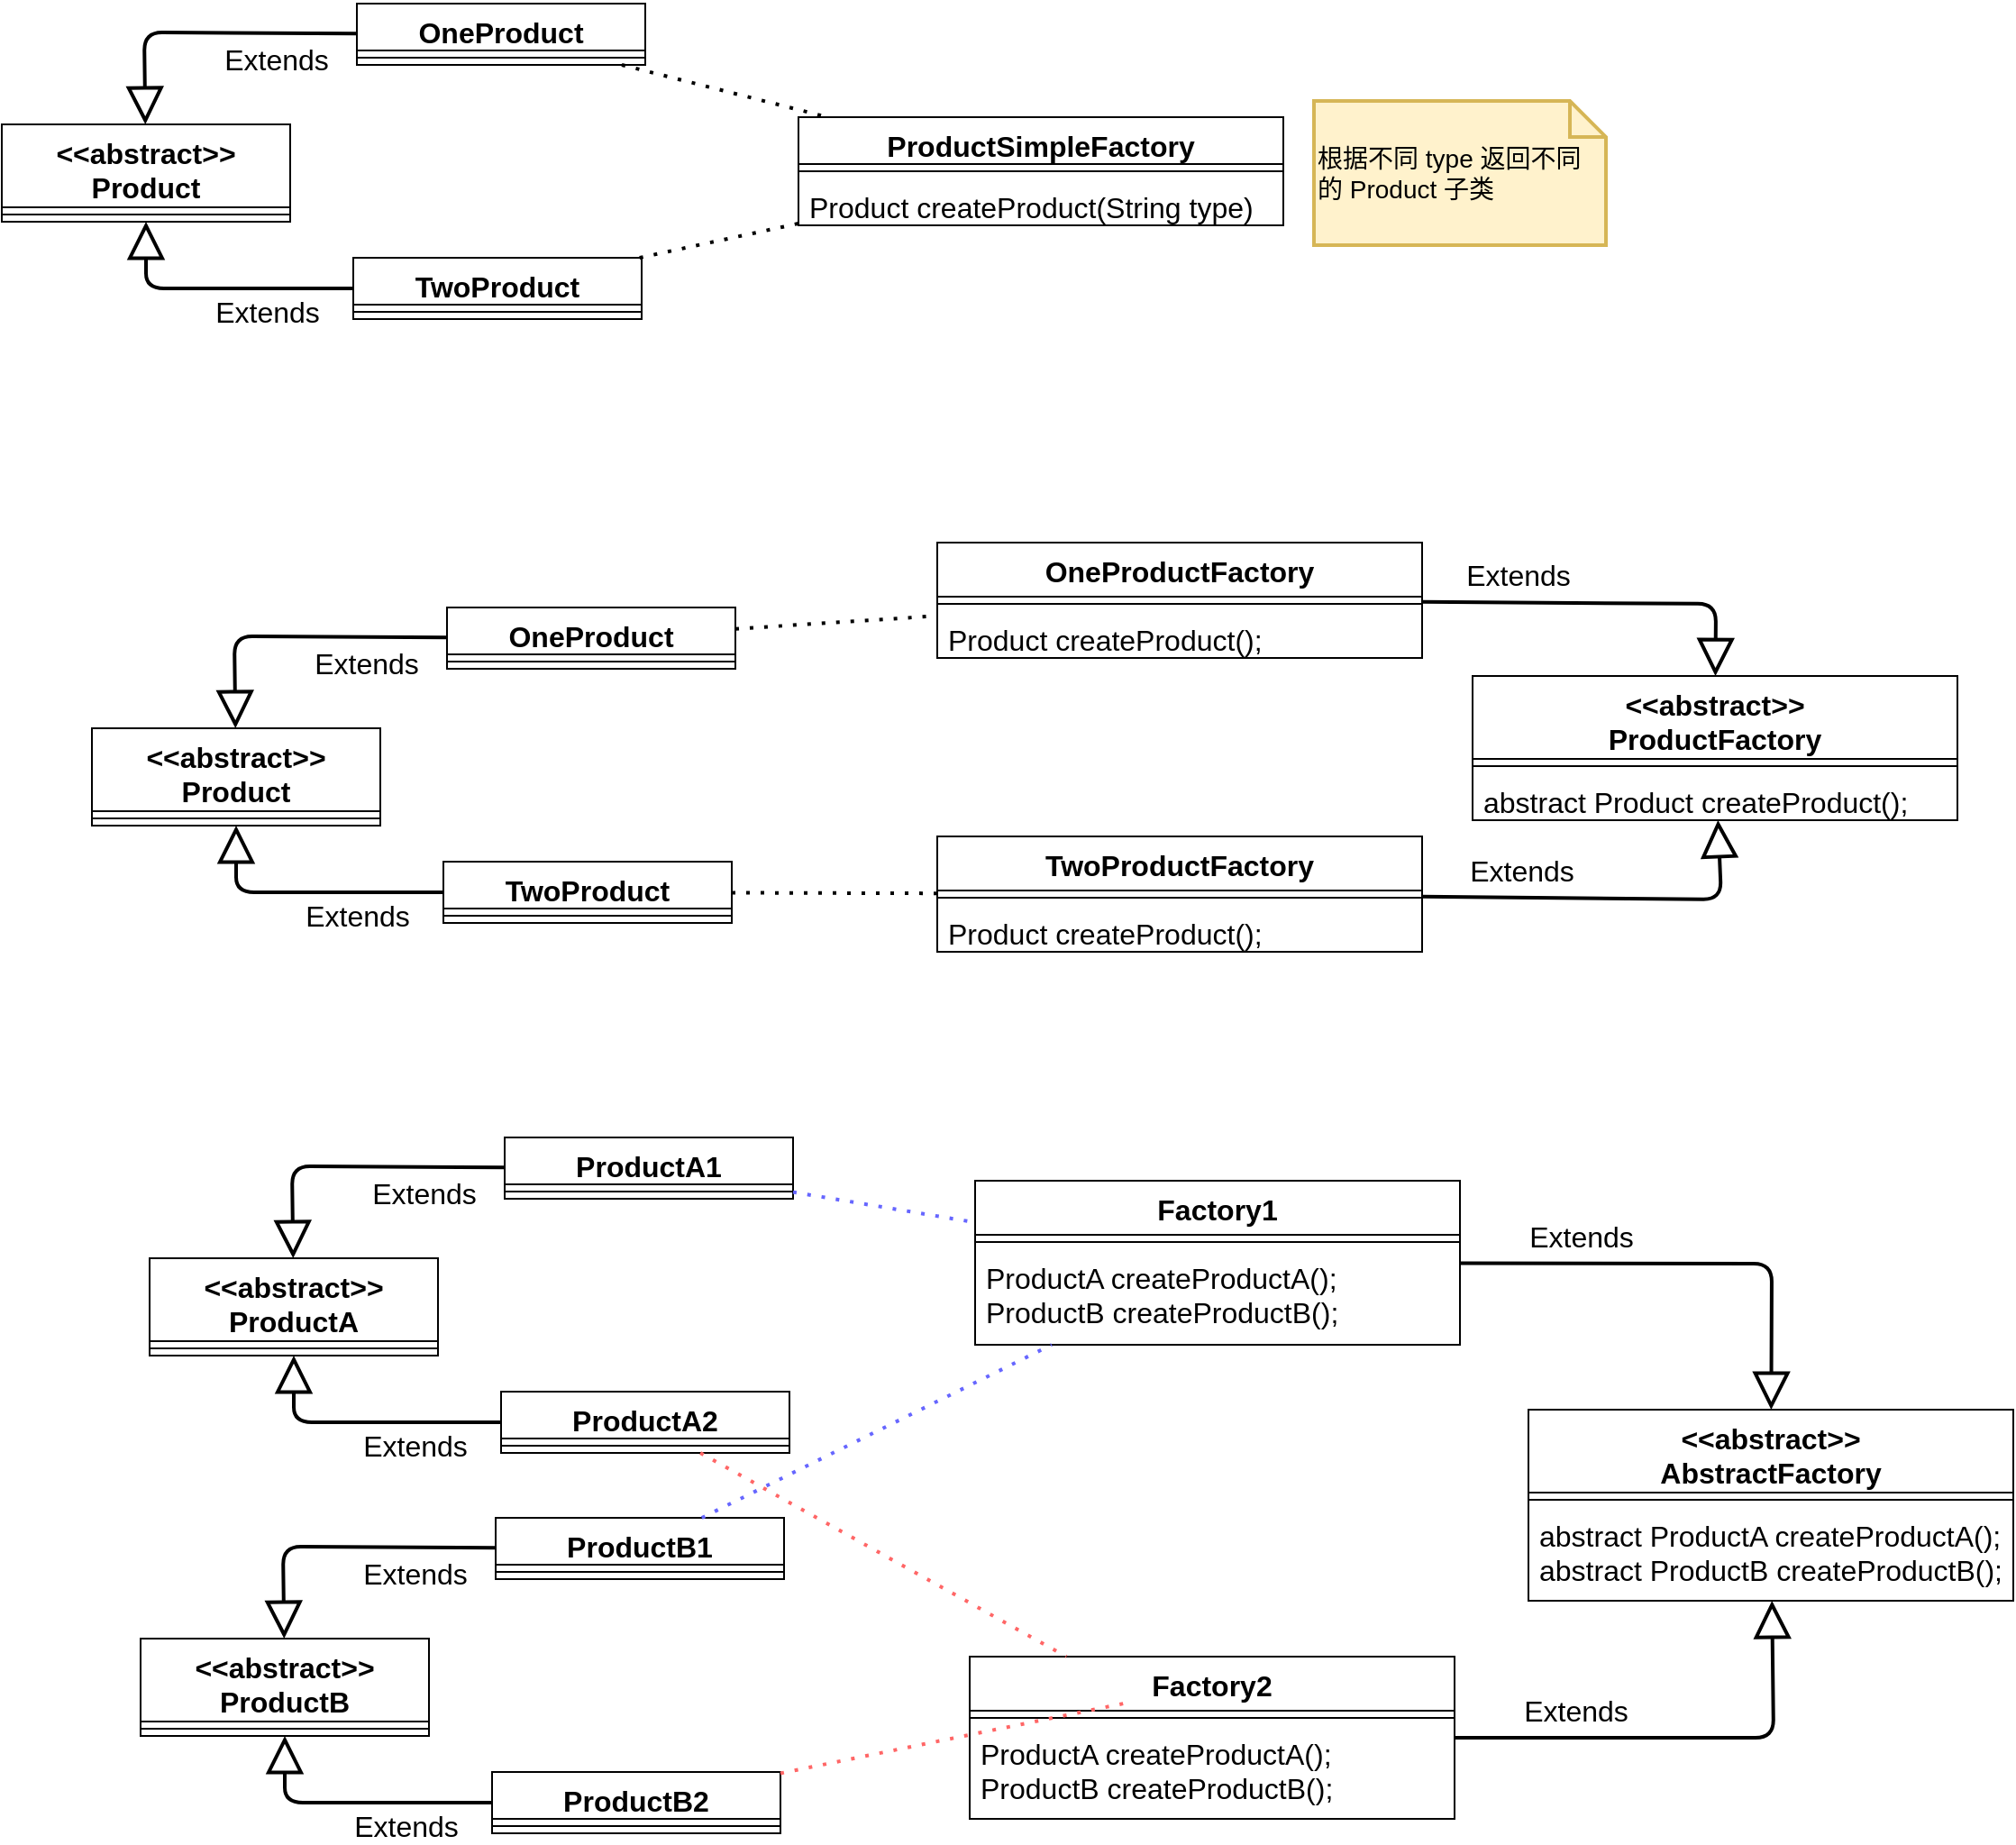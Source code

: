 <mxfile version="14.2.4" type="embed" pages="3">
    <diagram id="EGHqpokKimT9EEx4qxNU" name="工厂模式">
        <mxGraphModel dx="837" dy="615" grid="0" gridSize="10" guides="1" tooltips="1" connect="1" arrows="1" fold="1" page="1" pageScale="1" pageWidth="1654" pageHeight="1169" math="0" shadow="0">
            <root>
                <mxCell id="6zucgHd-ktdFoNuuFFxh-0"/>
                <mxCell id="6zucgHd-ktdFoNuuFFxh-1" parent="6zucgHd-ktdFoNuuFFxh-0"/>
                <mxCell id="6zucgHd-ktdFoNuuFFxh-2" value="&lt;&lt;abstract&gt;&gt;&#10;Product" style="swimlane;fontStyle=1;align=center;verticalAlign=top;childLayout=stackLayout;horizontal=1;startSize=46;horizontalStack=0;resizeParent=1;resizeParentMax=0;resizeLast=0;collapsible=1;marginBottom=0;fontSize=16;" parent="6zucgHd-ktdFoNuuFFxh-1" vertex="1">
                    <mxGeometry x="26" y="82" width="160" height="54" as="geometry"/>
                </mxCell>
                <mxCell id="6zucgHd-ktdFoNuuFFxh-4" value="" style="line;strokeWidth=1;fillColor=none;align=left;verticalAlign=middle;spacingTop=-1;spacingLeft=3;spacingRight=3;rotatable=0;labelPosition=right;points=[];portConstraint=eastwest;fontSize=16;" parent="6zucgHd-ktdFoNuuFFxh-2" vertex="1">
                    <mxGeometry y="46" width="160" height="8" as="geometry"/>
                </mxCell>
                <mxCell id="SLRHL123r4QaGUUrdpwf-0" value="OneProduct" style="swimlane;fontStyle=1;align=center;verticalAlign=top;childLayout=stackLayout;horizontal=1;startSize=26;horizontalStack=0;resizeParent=1;resizeParentMax=0;resizeLast=0;collapsible=1;marginBottom=0;fontSize=16;" parent="6zucgHd-ktdFoNuuFFxh-1" vertex="1">
                    <mxGeometry x="223" y="15" width="160" height="34" as="geometry"/>
                </mxCell>
                <mxCell id="SLRHL123r4QaGUUrdpwf-1" value="" style="line;strokeWidth=1;fillColor=none;align=left;verticalAlign=middle;spacingTop=-1;spacingLeft=3;spacingRight=3;rotatable=0;labelPosition=right;points=[];portConstraint=eastwest;fontSize=16;" parent="SLRHL123r4QaGUUrdpwf-0" vertex="1">
                    <mxGeometry y="26" width="160" height="8" as="geometry"/>
                </mxCell>
                <mxCell id="SLRHL123r4QaGUUrdpwf-2" value="TwoProduct" style="swimlane;fontStyle=1;align=center;verticalAlign=top;childLayout=stackLayout;horizontal=1;startSize=26;horizontalStack=0;resizeParent=1;resizeParentMax=0;resizeLast=0;collapsible=1;marginBottom=0;fontSize=16;" parent="6zucgHd-ktdFoNuuFFxh-1" vertex="1">
                    <mxGeometry x="221" y="156" width="160" height="34" as="geometry"/>
                </mxCell>
                <mxCell id="SLRHL123r4QaGUUrdpwf-3" value="" style="line;strokeWidth=1;fillColor=none;align=left;verticalAlign=middle;spacingTop=-1;spacingLeft=3;spacingRight=3;rotatable=0;labelPosition=right;points=[];portConstraint=eastwest;fontSize=16;" parent="SLRHL123r4QaGUUrdpwf-2" vertex="1">
                    <mxGeometry y="26" width="160" height="8" as="geometry"/>
                </mxCell>
                <mxCell id="SLRHL123r4QaGUUrdpwf-4" value="Extends" style="endArrow=block;endSize=16;endFill=0;html=1;strokeWidth=2;fontSize=16;" parent="6zucgHd-ktdFoNuuFFxh-1" source="SLRHL123r4QaGUUrdpwf-2" target="6zucgHd-ktdFoNuuFFxh-2" edge="1">
                    <mxGeometry x="-0.369" y="13" width="160" relative="1" as="geometry">
                        <mxPoint x="63" y="229" as="sourcePoint"/>
                        <mxPoint x="223" y="229" as="targetPoint"/>
                        <Array as="points">
                            <mxPoint x="106" y="173"/>
                        </Array>
                        <mxPoint as="offset"/>
                    </mxGeometry>
                </mxCell>
                <mxCell id="SLRHL123r4QaGUUrdpwf-5" value="Extends" style="endArrow=block;endSize=16;endFill=0;html=1;strokeWidth=2;fontSize=16;" parent="6zucgHd-ktdFoNuuFFxh-1" source="SLRHL123r4QaGUUrdpwf-0" target="6zucgHd-ktdFoNuuFFxh-2" edge="1">
                    <mxGeometry x="-0.476" y="15" width="160" relative="1" as="geometry">
                        <mxPoint x="231" y="183" as="sourcePoint"/>
                        <mxPoint x="115.215" y="121" as="targetPoint"/>
                        <Array as="points">
                            <mxPoint x="105" y="31"/>
                        </Array>
                        <mxPoint as="offset"/>
                    </mxGeometry>
                </mxCell>
                <mxCell id="SLRHL123r4QaGUUrdpwf-6" value="ProductSimpleFactory" style="swimlane;fontStyle=1;align=center;verticalAlign=top;childLayout=stackLayout;horizontal=1;startSize=26;horizontalStack=0;resizeParent=1;resizeParentMax=0;resizeLast=0;collapsible=1;marginBottom=0;fontSize=16;" parent="6zucgHd-ktdFoNuuFFxh-1" vertex="1">
                    <mxGeometry x="468" y="78" width="269" height="60" as="geometry"/>
                </mxCell>
                <mxCell id="SLRHL123r4QaGUUrdpwf-8" value="" style="line;strokeWidth=1;fillColor=none;align=left;verticalAlign=middle;spacingTop=-1;spacingLeft=3;spacingRight=3;rotatable=0;labelPosition=right;points=[];portConstraint=eastwest;fontSize=16;" parent="SLRHL123r4QaGUUrdpwf-6" vertex="1">
                    <mxGeometry y="26" width="269" height="8" as="geometry"/>
                </mxCell>
                <mxCell id="SLRHL123r4QaGUUrdpwf-9" value="Product createProduct(String type)" style="text;strokeColor=none;fillColor=none;align=left;verticalAlign=top;spacingLeft=4;spacingRight=4;overflow=hidden;rotatable=0;points=[[0,0.5],[1,0.5]];portConstraint=eastwest;fontSize=16;" parent="SLRHL123r4QaGUUrdpwf-6" vertex="1">
                    <mxGeometry y="34" width="269" height="26" as="geometry"/>
                </mxCell>
                <mxCell id="SLRHL123r4QaGUUrdpwf-10" value="" style="endArrow=none;dashed=1;html=1;dashPattern=1 3;strokeWidth=2;fontSize=16;fontColor=#000000;" parent="6zucgHd-ktdFoNuuFFxh-1" source="SLRHL123r4QaGUUrdpwf-0" target="SLRHL123r4QaGUUrdpwf-6" edge="1">
                    <mxGeometry width="50" height="50" relative="1" as="geometry">
                        <mxPoint x="255" y="329" as="sourcePoint"/>
                        <mxPoint x="305" y="279" as="targetPoint"/>
                    </mxGeometry>
                </mxCell>
                <mxCell id="SLRHL123r4QaGUUrdpwf-11" value="" style="endArrow=none;dashed=1;html=1;dashPattern=1 3;strokeWidth=2;fontSize=16;fontColor=#000000;" parent="6zucgHd-ktdFoNuuFFxh-1" source="SLRHL123r4QaGUUrdpwf-2" target="SLRHL123r4QaGUUrdpwf-6" edge="1">
                    <mxGeometry width="50" height="50" relative="1" as="geometry">
                        <mxPoint x="370.46" y="59" as="sourcePoint"/>
                        <mxPoint x="465.1" y="87" as="targetPoint"/>
                    </mxGeometry>
                </mxCell>
                <mxCell id="SLRHL123r4QaGUUrdpwf-12" value="根据不同 type 返回不同的 Product 子类" style="shape=note;strokeWidth=2;fontSize=14;size=20;whiteSpace=wrap;html=1;fillColor=#fff2cc;strokeColor=#d6b656;align=left;" parent="6zucgHd-ktdFoNuuFFxh-1" vertex="1">
                    <mxGeometry x="754" y="69" width="162" height="80" as="geometry"/>
                </mxCell>
                <mxCell id="SLRHL123r4QaGUUrdpwf-13" value="&lt;&lt;abstract&gt;&gt;&#10;Product" style="swimlane;fontStyle=1;align=center;verticalAlign=top;childLayout=stackLayout;horizontal=1;startSize=46;horizontalStack=0;resizeParent=1;resizeParentMax=0;resizeLast=0;collapsible=1;marginBottom=0;fontSize=16;" parent="6zucgHd-ktdFoNuuFFxh-1" vertex="1">
                    <mxGeometry x="76" y="417" width="160" height="54" as="geometry"/>
                </mxCell>
                <mxCell id="SLRHL123r4QaGUUrdpwf-14" value="" style="line;strokeWidth=1;fillColor=none;align=left;verticalAlign=middle;spacingTop=-1;spacingLeft=3;spacingRight=3;rotatable=0;labelPosition=right;points=[];portConstraint=eastwest;fontSize=16;" parent="SLRHL123r4QaGUUrdpwf-13" vertex="1">
                    <mxGeometry y="46" width="160" height="8" as="geometry"/>
                </mxCell>
                <mxCell id="SLRHL123r4QaGUUrdpwf-15" value="OneProduct" style="swimlane;fontStyle=1;align=center;verticalAlign=top;childLayout=stackLayout;horizontal=1;startSize=26;horizontalStack=0;resizeParent=1;resizeParentMax=0;resizeLast=0;collapsible=1;marginBottom=0;fontSize=16;" parent="6zucgHd-ktdFoNuuFFxh-1" vertex="1">
                    <mxGeometry x="273" y="350" width="160" height="34" as="geometry"/>
                </mxCell>
                <mxCell id="SLRHL123r4QaGUUrdpwf-16" value="" style="line;strokeWidth=1;fillColor=none;align=left;verticalAlign=middle;spacingTop=-1;spacingLeft=3;spacingRight=3;rotatable=0;labelPosition=right;points=[];portConstraint=eastwest;fontSize=16;" parent="SLRHL123r4QaGUUrdpwf-15" vertex="1">
                    <mxGeometry y="26" width="160" height="8" as="geometry"/>
                </mxCell>
                <mxCell id="SLRHL123r4QaGUUrdpwf-17" value="TwoProduct" style="swimlane;fontStyle=1;align=center;verticalAlign=top;childLayout=stackLayout;horizontal=1;startSize=26;horizontalStack=0;resizeParent=1;resizeParentMax=0;resizeLast=0;collapsible=1;marginBottom=0;fontSize=16;" parent="6zucgHd-ktdFoNuuFFxh-1" vertex="1">
                    <mxGeometry x="271" y="491" width="160" height="34" as="geometry"/>
                </mxCell>
                <mxCell id="SLRHL123r4QaGUUrdpwf-18" value="" style="line;strokeWidth=1;fillColor=none;align=left;verticalAlign=middle;spacingTop=-1;spacingLeft=3;spacingRight=3;rotatable=0;labelPosition=right;points=[];portConstraint=eastwest;fontSize=16;" parent="SLRHL123r4QaGUUrdpwf-17" vertex="1">
                    <mxGeometry y="26" width="160" height="8" as="geometry"/>
                </mxCell>
                <mxCell id="SLRHL123r4QaGUUrdpwf-19" value="Extends" style="endArrow=block;endSize=16;endFill=0;html=1;strokeWidth=2;fontSize=16;" parent="6zucgHd-ktdFoNuuFFxh-1" source="SLRHL123r4QaGUUrdpwf-17" target="SLRHL123r4QaGUUrdpwf-13" edge="1">
                    <mxGeometry x="-0.369" y="13" width="160" relative="1" as="geometry">
                        <mxPoint x="113" y="564" as="sourcePoint"/>
                        <mxPoint x="273" y="564" as="targetPoint"/>
                        <Array as="points">
                            <mxPoint x="156" y="508"/>
                        </Array>
                        <mxPoint as="offset"/>
                    </mxGeometry>
                </mxCell>
                <mxCell id="SLRHL123r4QaGUUrdpwf-20" value="Extends" style="endArrow=block;endSize=16;endFill=0;html=1;strokeWidth=2;fontSize=16;" parent="6zucgHd-ktdFoNuuFFxh-1" source="SLRHL123r4QaGUUrdpwf-15" target="SLRHL123r4QaGUUrdpwf-13" edge="1">
                    <mxGeometry x="-0.476" y="15" width="160" relative="1" as="geometry">
                        <mxPoint x="281" y="518" as="sourcePoint"/>
                        <mxPoint x="165.215" y="456" as="targetPoint"/>
                        <Array as="points">
                            <mxPoint x="155" y="366"/>
                        </Array>
                        <mxPoint as="offset"/>
                    </mxGeometry>
                </mxCell>
                <mxCell id="SLRHL123r4QaGUUrdpwf-21" value="&lt;&lt;abstract&gt;&gt;&#10;ProductFactory" style="swimlane;fontStyle=1;align=center;verticalAlign=top;childLayout=stackLayout;horizontal=1;startSize=46;horizontalStack=0;resizeParent=1;resizeParentMax=0;resizeLast=0;collapsible=1;marginBottom=0;fontSize=16;" parent="6zucgHd-ktdFoNuuFFxh-1" vertex="1">
                    <mxGeometry x="842" y="388" width="269" height="80" as="geometry"/>
                </mxCell>
                <mxCell id="SLRHL123r4QaGUUrdpwf-22" value="" style="line;strokeWidth=1;fillColor=none;align=left;verticalAlign=middle;spacingTop=-1;spacingLeft=3;spacingRight=3;rotatable=0;labelPosition=right;points=[];portConstraint=eastwest;fontSize=16;" parent="SLRHL123r4QaGUUrdpwf-21" vertex="1">
                    <mxGeometry y="46" width="269" height="8" as="geometry"/>
                </mxCell>
                <mxCell id="SLRHL123r4QaGUUrdpwf-23" value="abstract Product createProduct();" style="text;strokeColor=none;fillColor=none;align=left;verticalAlign=top;spacingLeft=4;spacingRight=4;overflow=hidden;rotatable=0;points=[[0,0.5],[1,0.5]];portConstraint=eastwest;fontSize=16;" parent="SLRHL123r4QaGUUrdpwf-21" vertex="1">
                    <mxGeometry y="54" width="269" height="26" as="geometry"/>
                </mxCell>
                <mxCell id="SLRHL123r4QaGUUrdpwf-24" value="OneProductFactory" style="swimlane;fontStyle=1;align=center;verticalAlign=top;childLayout=stackLayout;horizontal=1;startSize=30;horizontalStack=0;resizeParent=1;resizeParentMax=0;resizeLast=0;collapsible=1;marginBottom=0;fontSize=16;" parent="6zucgHd-ktdFoNuuFFxh-1" vertex="1">
                    <mxGeometry x="545" y="314" width="269" height="64" as="geometry"/>
                </mxCell>
                <mxCell id="SLRHL123r4QaGUUrdpwf-25" value="" style="line;strokeWidth=1;fillColor=none;align=left;verticalAlign=middle;spacingTop=-1;spacingLeft=3;spacingRight=3;rotatable=0;labelPosition=right;points=[];portConstraint=eastwest;fontSize=16;" parent="SLRHL123r4QaGUUrdpwf-24" vertex="1">
                    <mxGeometry y="30" width="269" height="8" as="geometry"/>
                </mxCell>
                <mxCell id="SLRHL123r4QaGUUrdpwf-26" value="Product createProduct();" style="text;strokeColor=none;fillColor=none;align=left;verticalAlign=top;spacingLeft=4;spacingRight=4;overflow=hidden;rotatable=0;points=[[0,0.5],[1,0.5]];portConstraint=eastwest;fontSize=16;" parent="SLRHL123r4QaGUUrdpwf-24" vertex="1">
                    <mxGeometry y="38" width="269" height="26" as="geometry"/>
                </mxCell>
                <mxCell id="SLRHL123r4QaGUUrdpwf-27" value="TwoProductFactory" style="swimlane;fontStyle=1;align=center;verticalAlign=top;childLayout=stackLayout;horizontal=1;startSize=30;horizontalStack=0;resizeParent=1;resizeParentMax=0;resizeLast=0;collapsible=1;marginBottom=0;fontSize=16;" parent="6zucgHd-ktdFoNuuFFxh-1" vertex="1">
                    <mxGeometry x="545" y="477" width="269" height="64" as="geometry"/>
                </mxCell>
                <mxCell id="SLRHL123r4QaGUUrdpwf-28" value="" style="line;strokeWidth=1;fillColor=none;align=left;verticalAlign=middle;spacingTop=-1;spacingLeft=3;spacingRight=3;rotatable=0;labelPosition=right;points=[];portConstraint=eastwest;fontSize=16;" parent="SLRHL123r4QaGUUrdpwf-27" vertex="1">
                    <mxGeometry y="30" width="269" height="8" as="geometry"/>
                </mxCell>
                <mxCell id="SLRHL123r4QaGUUrdpwf-29" value="Product createProduct();" style="text;strokeColor=none;fillColor=none;align=left;verticalAlign=top;spacingLeft=4;spacingRight=4;overflow=hidden;rotatable=0;points=[[0,0.5],[1,0.5]];portConstraint=eastwest;fontSize=16;" parent="SLRHL123r4QaGUUrdpwf-27" vertex="1">
                    <mxGeometry y="38" width="269" height="26" as="geometry"/>
                </mxCell>
                <mxCell id="SLRHL123r4QaGUUrdpwf-30" value="Extends" style="endArrow=block;endSize=16;endFill=0;html=1;strokeWidth=2;fontSize=16;" parent="6zucgHd-ktdFoNuuFFxh-1" source="SLRHL123r4QaGUUrdpwf-24" target="SLRHL123r4QaGUUrdpwf-21" edge="1">
                    <mxGeometry x="-0.476" y="15" width="160" relative="1" as="geometry">
                        <mxPoint x="269" y="377.596" as="sourcePoint"/>
                        <mxPoint x="151.654" y="428" as="targetPoint"/>
                        <Array as="points">
                            <mxPoint x="977" y="348"/>
                        </Array>
                        <mxPoint as="offset"/>
                    </mxGeometry>
                </mxCell>
                <mxCell id="SLRHL123r4QaGUUrdpwf-31" value="Extends" style="endArrow=block;endSize=16;endFill=0;html=1;strokeWidth=2;fontSize=16;" parent="6zucgHd-ktdFoNuuFFxh-1" source="SLRHL123r4QaGUUrdpwf-27" target="SLRHL123r4QaGUUrdpwf-21" edge="1">
                    <mxGeometry x="-0.476" y="15" width="160" relative="1" as="geometry">
                        <mxPoint x="824" y="356.904" as="sourcePoint"/>
                        <mxPoint x="986.75" y="398" as="targetPoint"/>
                        <Array as="points">
                            <mxPoint x="980" y="512"/>
                        </Array>
                        <mxPoint as="offset"/>
                    </mxGeometry>
                </mxCell>
                <mxCell id="SLRHL123r4QaGUUrdpwf-32" value="" style="endArrow=none;dashed=1;html=1;dashPattern=1 3;strokeWidth=2;fontSize=16;fontColor=#000000;" parent="6zucgHd-ktdFoNuuFFxh-1" source="SLRHL123r4QaGUUrdpwf-15" target="SLRHL123r4QaGUUrdpwf-24" edge="1">
                    <mxGeometry width="50" height="50" relative="1" as="geometry">
                        <mxPoint x="450.854" y="132" as="sourcePoint"/>
                        <mxPoint x="539" y="112.997" as="targetPoint"/>
                    </mxGeometry>
                </mxCell>
                <mxCell id="SLRHL123r4QaGUUrdpwf-33" value="" style="endArrow=none;dashed=1;html=1;dashPattern=1 3;strokeWidth=2;fontSize=16;fontColor=#000000;" parent="6zucgHd-ktdFoNuuFFxh-1" source="SLRHL123r4QaGUUrdpwf-17" target="SLRHL123r4QaGUUrdpwf-27" edge="1">
                    <mxGeometry width="50" height="50" relative="1" as="geometry">
                        <mxPoint x="443" y="371.855" as="sourcePoint"/>
                        <mxPoint x="555" y="364.651" as="targetPoint"/>
                    </mxGeometry>
                </mxCell>
                <mxCell id="SLRHL123r4QaGUUrdpwf-34" value="&lt;&lt;abstract&gt;&gt;&#10;ProductA" style="swimlane;fontStyle=1;align=center;verticalAlign=top;childLayout=stackLayout;horizontal=1;startSize=46;horizontalStack=0;resizeParent=1;resizeParentMax=0;resizeLast=0;collapsible=1;marginBottom=0;fontSize=16;" parent="6zucgHd-ktdFoNuuFFxh-1" vertex="1">
                    <mxGeometry x="108" y="711" width="160" height="54" as="geometry"/>
                </mxCell>
                <mxCell id="SLRHL123r4QaGUUrdpwf-35" value="" style="line;strokeWidth=1;fillColor=none;align=left;verticalAlign=middle;spacingTop=-1;spacingLeft=3;spacingRight=3;rotatable=0;labelPosition=right;points=[];portConstraint=eastwest;fontSize=16;" parent="SLRHL123r4QaGUUrdpwf-34" vertex="1">
                    <mxGeometry y="46" width="160" height="8" as="geometry"/>
                </mxCell>
                <mxCell id="SLRHL123r4QaGUUrdpwf-36" value="ProductA1" style="swimlane;fontStyle=1;align=center;verticalAlign=top;childLayout=stackLayout;horizontal=1;startSize=26;horizontalStack=0;resizeParent=1;resizeParentMax=0;resizeLast=0;collapsible=1;marginBottom=0;fontSize=16;" parent="6zucgHd-ktdFoNuuFFxh-1" vertex="1">
                    <mxGeometry x="305" y="644" width="160" height="34" as="geometry"/>
                </mxCell>
                <mxCell id="SLRHL123r4QaGUUrdpwf-37" value="" style="line;strokeWidth=1;fillColor=none;align=left;verticalAlign=middle;spacingTop=-1;spacingLeft=3;spacingRight=3;rotatable=0;labelPosition=right;points=[];portConstraint=eastwest;fontSize=16;" parent="SLRHL123r4QaGUUrdpwf-36" vertex="1">
                    <mxGeometry y="26" width="160" height="8" as="geometry"/>
                </mxCell>
                <mxCell id="SLRHL123r4QaGUUrdpwf-38" value="ProductA2" style="swimlane;fontStyle=1;align=center;verticalAlign=top;childLayout=stackLayout;horizontal=1;startSize=26;horizontalStack=0;resizeParent=1;resizeParentMax=0;resizeLast=0;collapsible=1;marginBottom=0;fontSize=16;" parent="6zucgHd-ktdFoNuuFFxh-1" vertex="1">
                    <mxGeometry x="303" y="785" width="160" height="34" as="geometry"/>
                </mxCell>
                <mxCell id="SLRHL123r4QaGUUrdpwf-39" value="" style="line;strokeWidth=1;fillColor=none;align=left;verticalAlign=middle;spacingTop=-1;spacingLeft=3;spacingRight=3;rotatable=0;labelPosition=right;points=[];portConstraint=eastwest;fontSize=16;" parent="SLRHL123r4QaGUUrdpwf-38" vertex="1">
                    <mxGeometry y="26" width="160" height="8" as="geometry"/>
                </mxCell>
                <mxCell id="SLRHL123r4QaGUUrdpwf-40" value="Extends" style="endArrow=block;endSize=16;endFill=0;html=1;strokeWidth=2;fontSize=16;" parent="6zucgHd-ktdFoNuuFFxh-1" source="SLRHL123r4QaGUUrdpwf-38" target="SLRHL123r4QaGUUrdpwf-34" edge="1">
                    <mxGeometry x="-0.369" y="13" width="160" relative="1" as="geometry">
                        <mxPoint x="145" y="858" as="sourcePoint"/>
                        <mxPoint x="305" y="858" as="targetPoint"/>
                        <Array as="points">
                            <mxPoint x="188" y="802"/>
                        </Array>
                        <mxPoint as="offset"/>
                    </mxGeometry>
                </mxCell>
                <mxCell id="SLRHL123r4QaGUUrdpwf-41" value="Extends" style="endArrow=block;endSize=16;endFill=0;html=1;strokeWidth=2;fontSize=16;" parent="6zucgHd-ktdFoNuuFFxh-1" source="SLRHL123r4QaGUUrdpwf-36" target="SLRHL123r4QaGUUrdpwf-34" edge="1">
                    <mxGeometry x="-0.476" y="15" width="160" relative="1" as="geometry">
                        <mxPoint x="313" y="812" as="sourcePoint"/>
                        <mxPoint x="197.215" y="750" as="targetPoint"/>
                        <Array as="points">
                            <mxPoint x="187" y="660"/>
                        </Array>
                        <mxPoint as="offset"/>
                    </mxGeometry>
                </mxCell>
                <mxCell id="SLRHL123r4QaGUUrdpwf-42" value="&lt;&lt;abstract&gt;&gt;&#10;AbstractFactory" style="swimlane;fontStyle=1;align=center;verticalAlign=top;childLayout=stackLayout;horizontal=1;startSize=46;horizontalStack=0;resizeParent=1;resizeParentMax=0;resizeLast=0;collapsible=1;marginBottom=0;fontSize=16;" parent="6zucgHd-ktdFoNuuFFxh-1" vertex="1">
                    <mxGeometry x="873" y="795" width="269" height="106" as="geometry"/>
                </mxCell>
                <mxCell id="SLRHL123r4QaGUUrdpwf-43" value="" style="line;strokeWidth=1;fillColor=none;align=left;verticalAlign=middle;spacingTop=-1;spacingLeft=3;spacingRight=3;rotatable=0;labelPosition=right;points=[];portConstraint=eastwest;fontSize=16;" parent="SLRHL123r4QaGUUrdpwf-42" vertex="1">
                    <mxGeometry y="46" width="269" height="8" as="geometry"/>
                </mxCell>
                <mxCell id="SLRHL123r4QaGUUrdpwf-44" value="abstract ProductA createProductA();&#10;abstract ProductB createProductB();" style="text;strokeColor=none;fillColor=none;align=left;verticalAlign=top;spacingLeft=4;spacingRight=4;overflow=hidden;rotatable=0;points=[[0,0.5],[1,0.5]];portConstraint=eastwest;fontSize=16;" parent="SLRHL123r4QaGUUrdpwf-42" vertex="1">
                    <mxGeometry y="54" width="269" height="52" as="geometry"/>
                </mxCell>
                <mxCell id="SLRHL123r4QaGUUrdpwf-45" value="Factory1" style="swimlane;fontStyle=1;align=center;verticalAlign=top;childLayout=stackLayout;horizontal=1;startSize=30;horizontalStack=0;resizeParent=1;resizeParentMax=0;resizeLast=0;collapsible=1;marginBottom=0;fontSize=16;" parent="6zucgHd-ktdFoNuuFFxh-1" vertex="1">
                    <mxGeometry x="566" y="668" width="269" height="91" as="geometry"/>
                </mxCell>
                <mxCell id="SLRHL123r4QaGUUrdpwf-46" value="" style="line;strokeWidth=1;fillColor=none;align=left;verticalAlign=middle;spacingTop=-1;spacingLeft=3;spacingRight=3;rotatable=0;labelPosition=right;points=[];portConstraint=eastwest;fontSize=16;" parent="SLRHL123r4QaGUUrdpwf-45" vertex="1">
                    <mxGeometry y="30" width="269" height="8" as="geometry"/>
                </mxCell>
                <mxCell id="SLRHL123r4QaGUUrdpwf-47" value="ProductA createProductA();&#10;ProductB createProductB();" style="text;strokeColor=none;fillColor=none;align=left;verticalAlign=top;spacingLeft=4;spacingRight=4;overflow=hidden;rotatable=0;points=[[0,0.5],[1,0.5]];portConstraint=eastwest;fontSize=16;" parent="SLRHL123r4QaGUUrdpwf-45" vertex="1">
                    <mxGeometry y="38" width="269" height="53" as="geometry"/>
                </mxCell>
                <mxCell id="SLRHL123r4QaGUUrdpwf-48" value="Factory2" style="swimlane;fontStyle=1;align=center;verticalAlign=top;childLayout=stackLayout;horizontal=1;startSize=30;horizontalStack=0;resizeParent=1;resizeParentMax=0;resizeLast=0;collapsible=1;marginBottom=0;fontSize=16;" parent="6zucgHd-ktdFoNuuFFxh-1" vertex="1">
                    <mxGeometry x="563" y="932" width="269" height="90" as="geometry"/>
                </mxCell>
                <mxCell id="SLRHL123r4QaGUUrdpwf-49" value="" style="line;strokeWidth=1;fillColor=none;align=left;verticalAlign=middle;spacingTop=-1;spacingLeft=3;spacingRight=3;rotatable=0;labelPosition=right;points=[];portConstraint=eastwest;fontSize=16;" parent="SLRHL123r4QaGUUrdpwf-48" vertex="1">
                    <mxGeometry y="30" width="269" height="8" as="geometry"/>
                </mxCell>
                <mxCell id="SLRHL123r4QaGUUrdpwf-50" value="ProductA createProductA();&#10;ProductB createProductB();" style="text;strokeColor=none;fillColor=none;align=left;verticalAlign=top;spacingLeft=4;spacingRight=4;overflow=hidden;rotatable=0;points=[[0,0.5],[1,0.5]];portConstraint=eastwest;fontSize=16;" parent="SLRHL123r4QaGUUrdpwf-48" vertex="1">
                    <mxGeometry y="38" width="269" height="52" as="geometry"/>
                </mxCell>
                <mxCell id="SLRHL123r4QaGUUrdpwf-51" value="Extends" style="endArrow=block;endSize=16;endFill=0;html=1;strokeWidth=2;fontSize=16;" parent="6zucgHd-ktdFoNuuFFxh-1" source="SLRHL123r4QaGUUrdpwf-45" target="SLRHL123r4QaGUUrdpwf-42" edge="1">
                    <mxGeometry x="-0.476" y="15" width="160" relative="1" as="geometry">
                        <mxPoint x="301" y="671.596" as="sourcePoint"/>
                        <mxPoint x="183.654" y="722" as="targetPoint"/>
                        <Array as="points">
                            <mxPoint x="1008" y="714"/>
                        </Array>
                        <mxPoint as="offset"/>
                    </mxGeometry>
                </mxCell>
                <mxCell id="SLRHL123r4QaGUUrdpwf-52" value="Extends" style="endArrow=block;endSize=16;endFill=0;html=1;strokeWidth=2;fontSize=16;" parent="6zucgHd-ktdFoNuuFFxh-1" source="SLRHL123r4QaGUUrdpwf-48" target="SLRHL123r4QaGUUrdpwf-42" edge="1">
                    <mxGeometry x="-0.476" y="15" width="160" relative="1" as="geometry">
                        <mxPoint x="856" y="650.904" as="sourcePoint"/>
                        <mxPoint x="1018.75" y="692" as="targetPoint"/>
                        <Array as="points">
                            <mxPoint x="1009" y="977"/>
                        </Array>
                        <mxPoint as="offset"/>
                    </mxGeometry>
                </mxCell>
                <mxCell id="SLRHL123r4QaGUUrdpwf-53" value="" style="endArrow=none;dashed=1;html=1;dashPattern=1 3;strokeWidth=2;fontSize=16;fontColor=#000000;strokeColor=#6666FF;" parent="6zucgHd-ktdFoNuuFFxh-1" source="SLRHL123r4QaGUUrdpwf-36" target="SLRHL123r4QaGUUrdpwf-45" edge="1">
                    <mxGeometry width="50" height="50" relative="1" as="geometry">
                        <mxPoint x="482.854" y="426" as="sourcePoint"/>
                        <mxPoint x="571" y="406.997" as="targetPoint"/>
                    </mxGeometry>
                </mxCell>
                <mxCell id="SLRHL123r4QaGUUrdpwf-54" value="" style="endArrow=none;dashed=1;html=1;dashPattern=1 3;strokeWidth=2;fontSize=16;fontColor=#000000;strokeColor=#FF6666;" parent="6zucgHd-ktdFoNuuFFxh-1" source="SLRHL123r4QaGUUrdpwf-38" target="SLRHL123r4QaGUUrdpwf-48" edge="1">
                    <mxGeometry width="50" height="50" relative="1" as="geometry">
                        <mxPoint x="475" y="665.855" as="sourcePoint"/>
                        <mxPoint x="587" y="658.651" as="targetPoint"/>
                    </mxGeometry>
                </mxCell>
                <mxCell id="SLRHL123r4QaGUUrdpwf-55" value="&lt;&lt;abstract&gt;&gt;&#10;ProductB" style="swimlane;fontStyle=1;align=center;verticalAlign=top;childLayout=stackLayout;horizontal=1;startSize=46;horizontalStack=0;resizeParent=1;resizeParentMax=0;resizeLast=0;collapsible=1;marginBottom=0;fontSize=16;" parent="6zucgHd-ktdFoNuuFFxh-1" vertex="1">
                    <mxGeometry x="103" y="922" width="160" height="54" as="geometry"/>
                </mxCell>
                <mxCell id="SLRHL123r4QaGUUrdpwf-56" value="" style="line;strokeWidth=1;fillColor=none;align=left;verticalAlign=middle;spacingTop=-1;spacingLeft=3;spacingRight=3;rotatable=0;labelPosition=right;points=[];portConstraint=eastwest;fontSize=16;" parent="SLRHL123r4QaGUUrdpwf-55" vertex="1">
                    <mxGeometry y="46" width="160" height="8" as="geometry"/>
                </mxCell>
                <mxCell id="SLRHL123r4QaGUUrdpwf-57" value="ProductB1" style="swimlane;fontStyle=1;align=center;verticalAlign=top;childLayout=stackLayout;horizontal=1;startSize=26;horizontalStack=0;resizeParent=1;resizeParentMax=0;resizeLast=0;collapsible=1;marginBottom=0;fontSize=16;" parent="6zucgHd-ktdFoNuuFFxh-1" vertex="1">
                    <mxGeometry x="300" y="855" width="160" height="34" as="geometry"/>
                </mxCell>
                <mxCell id="SLRHL123r4QaGUUrdpwf-58" value="" style="line;strokeWidth=1;fillColor=none;align=left;verticalAlign=middle;spacingTop=-1;spacingLeft=3;spacingRight=3;rotatable=0;labelPosition=right;points=[];portConstraint=eastwest;fontSize=16;" parent="SLRHL123r4QaGUUrdpwf-57" vertex="1">
                    <mxGeometry y="26" width="160" height="8" as="geometry"/>
                </mxCell>
                <mxCell id="SLRHL123r4QaGUUrdpwf-59" value="ProductB2" style="swimlane;fontStyle=1;align=center;verticalAlign=top;childLayout=stackLayout;horizontal=1;startSize=26;horizontalStack=0;resizeParent=1;resizeParentMax=0;resizeLast=0;collapsible=1;marginBottom=0;fontSize=16;" parent="6zucgHd-ktdFoNuuFFxh-1" vertex="1">
                    <mxGeometry x="298" y="996" width="160" height="34" as="geometry"/>
                </mxCell>
                <mxCell id="SLRHL123r4QaGUUrdpwf-60" value="" style="line;strokeWidth=1;fillColor=none;align=left;verticalAlign=middle;spacingTop=-1;spacingLeft=3;spacingRight=3;rotatable=0;labelPosition=right;points=[];portConstraint=eastwest;fontSize=16;" parent="SLRHL123r4QaGUUrdpwf-59" vertex="1">
                    <mxGeometry y="26" width="160" height="8" as="geometry"/>
                </mxCell>
                <mxCell id="SLRHL123r4QaGUUrdpwf-61" value="Extends" style="endArrow=block;endSize=16;endFill=0;html=1;strokeWidth=2;fontSize=16;" parent="6zucgHd-ktdFoNuuFFxh-1" source="SLRHL123r4QaGUUrdpwf-59" target="SLRHL123r4QaGUUrdpwf-55" edge="1">
                    <mxGeometry x="-0.369" y="13" width="160" relative="1" as="geometry">
                        <mxPoint x="140" y="1069" as="sourcePoint"/>
                        <mxPoint x="300" y="1069" as="targetPoint"/>
                        <Array as="points">
                            <mxPoint x="183" y="1013"/>
                        </Array>
                        <mxPoint as="offset"/>
                    </mxGeometry>
                </mxCell>
                <mxCell id="SLRHL123r4QaGUUrdpwf-62" value="Extends" style="endArrow=block;endSize=16;endFill=0;html=1;strokeWidth=2;fontSize=16;" parent="6zucgHd-ktdFoNuuFFxh-1" source="SLRHL123r4QaGUUrdpwf-57" target="SLRHL123r4QaGUUrdpwf-55" edge="1">
                    <mxGeometry x="-0.476" y="15" width="160" relative="1" as="geometry">
                        <mxPoint x="308" y="1023" as="sourcePoint"/>
                        <mxPoint x="192.215" y="961" as="targetPoint"/>
                        <Array as="points">
                            <mxPoint x="182" y="871"/>
                        </Array>
                        <mxPoint as="offset"/>
                    </mxGeometry>
                </mxCell>
                <mxCell id="SLRHL123r4QaGUUrdpwf-63" value="" style="endArrow=none;dashed=1;html=1;dashPattern=1 3;strokeWidth=2;fontSize=16;fontColor=#000000;strokeColor=#6666FF;" parent="6zucgHd-ktdFoNuuFFxh-1" source="SLRHL123r4QaGUUrdpwf-57" target="SLRHL123r4QaGUUrdpwf-45" edge="1">
                    <mxGeometry width="50" height="50" relative="1" as="geometry">
                        <mxPoint x="475" y="684.312" as="sourcePoint"/>
                        <mxPoint x="576" y="701.119" as="targetPoint"/>
                    </mxGeometry>
                </mxCell>
                <mxCell id="SLRHL123r4QaGUUrdpwf-64" value="" style="endArrow=none;dashed=1;html=1;dashPattern=1 3;strokeWidth=2;fontSize=16;fontColor=#000000;entryX=0.319;entryY=0.288;entryDx=0;entryDy=0;entryPerimeter=0;strokeColor=#FF6666;" parent="6zucgHd-ktdFoNuuFFxh-1" source="SLRHL123r4QaGUUrdpwf-59" target="SLRHL123r4QaGUUrdpwf-48" edge="1">
                    <mxGeometry width="50" height="50" relative="1" as="geometry">
                        <mxPoint x="423.551" y="829" as="sourcePoint"/>
                        <mxPoint x="626.629" y="942" as="targetPoint"/>
                    </mxGeometry>
                </mxCell>
            </root>
        </mxGraphModel>
    </diagram>
    <diagram id="3xQoNmtVhwdaT4kwrVu6" name="代理模式">
        <mxGraphModel dx="837" dy="615" grid="0" gridSize="10" guides="1" tooltips="1" connect="1" arrows="1" fold="1" page="1" pageScale="1" pageWidth="827" pageHeight="1169" math="0" shadow="0">
            <root>
                <mxCell id="0"/>
                <mxCell id="1" parent="0"/>
                <mxCell id="3" value="«interface»&#10;UserService" style="swimlane;fontStyle=1;align=center;verticalAlign=top;childLayout=stackLayout;horizontal=1;startSize=50;horizontalStack=0;resizeParent=1;resizeParentMax=0;resizeLast=0;collapsible=1;marginBottom=0;fontSize=16;" parent="1" vertex="1">
                    <mxGeometry x="190" y="220" width="160" height="100" as="geometry">
                        <mxRectangle x="330" y="270" width="130" height="40" as="alternateBounds"/>
                    </mxGeometry>
                </mxCell>
                <mxCell id="5" value="" style="line;strokeWidth=1;fillColor=none;align=left;verticalAlign=middle;spacingTop=-1;spacingLeft=3;spacingRight=3;rotatable=0;labelPosition=right;points=[];portConstraint=eastwest;fontSize=16;" parent="3" vertex="1">
                    <mxGeometry y="50" width="160" height="18" as="geometry"/>
                </mxCell>
                <mxCell id="6" value="void doWork();" style="text;strokeColor=none;fillColor=none;align=left;verticalAlign=top;spacingLeft=4;spacingRight=4;overflow=hidden;rotatable=0;points=[[0,0.5],[1,0.5]];portConstraint=eastwest;fontSize=16;" parent="3" vertex="1">
                    <mxGeometry y="68" width="160" height="32" as="geometry"/>
                </mxCell>
                <mxCell id="9" value="UserServiceImpl" style="swimlane;fontStyle=1;align=center;verticalAlign=top;childLayout=stackLayout;horizontal=1;startSize=26;horizontalStack=0;resizeParent=1;resizeParentMax=0;resizeLast=0;collapsible=1;marginBottom=0;fontSize=16;" parent="1" vertex="1">
                    <mxGeometry x="190" y="400" width="160" height="70" as="geometry"/>
                </mxCell>
                <mxCell id="11" value="" style="line;strokeWidth=1;fillColor=none;align=left;verticalAlign=middle;spacingTop=-1;spacingLeft=3;spacingRight=3;rotatable=0;labelPosition=right;points=[];portConstraint=eastwest;fontSize=16;" parent="9" vertex="1">
                    <mxGeometry y="26" width="160" height="8" as="geometry"/>
                </mxCell>
                <mxCell id="12" value="public void doWork();" style="text;strokeColor=none;fillColor=none;align=left;verticalAlign=top;spacingLeft=4;spacingRight=4;overflow=hidden;rotatable=0;points=[[0,0.5],[1,0.5]];portConstraint=eastwest;fontSize=16;" parent="9" vertex="1">
                    <mxGeometry y="34" width="160" height="36" as="geometry"/>
                </mxCell>
                <mxCell id="13" value="" style="endArrow=block;startArrow=none;endFill=0;startFill=0;endSize=8;html=1;verticalAlign=bottom;dashed=1;labelBackgroundColor=none;fontSize=16;strokeWidth=2;" parent="1" source="9" target="3" edge="1">
                    <mxGeometry width="160" relative="1" as="geometry">
                        <mxPoint x="300" y="370" as="sourcePoint"/>
                        <mxPoint x="266" y="350" as="targetPoint"/>
                    </mxGeometry>
                </mxCell>
                <mxCell id="22" value="implement" style="edgeLabel;html=1;align=center;verticalAlign=middle;resizable=0;points=[];fontSize=16;" parent="13" vertex="1" connectable="0">
                    <mxGeometry x="-0.295" y="1" relative="1" as="geometry">
                        <mxPoint x="41" y="-12" as="offset"/>
                    </mxGeometry>
                </mxCell>
                <mxCell id="14" value="接口（协议）" style="shape=note;strokeWidth=2;fontSize=16;size=20;whiteSpace=wrap;html=1;fillColor=#fff2cc;strokeColor=#d6b656;fontColor=#666600;" parent="1" vertex="1">
                    <mxGeometry x="360" y="220" width="100" height="52" as="geometry"/>
                </mxCell>
                <mxCell id="16" value="业务实现类&lt;br style=&quot;font-size: 16px;&quot;&gt;被代理类" style="shape=note;strokeWidth=2;fontSize=16;size=20;whiteSpace=wrap;html=1;fillColor=#fff2cc;strokeColor=#d6b656;fontColor=#666600;align=left;" parent="1" vertex="1">
                    <mxGeometry x="190" y="480" width="100" height="52" as="geometry"/>
                </mxCell>
                <mxCell id="17" value="ProxyDemo" style="swimlane;fontStyle=1;align=center;verticalAlign=top;childLayout=stackLayout;horizontal=1;startSize=26;horizontalStack=0;resizeParent=1;resizeParentMax=0;resizeLast=0;collapsible=1;marginBottom=0;fontSize=16;" parent="1" vertex="1">
                    <mxGeometry x="190" y="70" width="160" height="86" as="geometry"/>
                </mxCell>
                <mxCell id="18" value="UserService service;" style="text;strokeColor=none;fillColor=none;align=left;verticalAlign=top;spacingLeft=4;spacingRight=4;overflow=hidden;rotatable=0;points=[[0,0.5],[1,0.5]];portConstraint=eastwest;fontSize=16;" parent="17" vertex="1">
                    <mxGeometry y="26" width="160" height="26" as="geometry"/>
                </mxCell>
                <mxCell id="19" value="" style="line;strokeWidth=1;fillColor=none;align=left;verticalAlign=middle;spacingTop=-1;spacingLeft=3;spacingRight=3;rotatable=0;labelPosition=right;points=[];portConstraint=eastwest;fontSize=16;" parent="17" vertex="1">
                    <mxGeometry y="52" width="160" height="8" as="geometry"/>
                </mxCell>
                <mxCell id="20" value="main();" style="text;strokeColor=none;fillColor=none;align=left;verticalAlign=top;spacingLeft=4;spacingRight=4;overflow=hidden;rotatable=0;points=[[0,0.5],[1,0.5]];portConstraint=eastwest;fontSize=16;" parent="17" vertex="1">
                    <mxGeometry y="60" width="160" height="26" as="geometry"/>
                </mxCell>
                <mxCell id="21" value="" style="endArrow=open;endSize=12;dashed=1;html=1;strokeWidth=2;fontSize=16;" parent="1" source="17" target="3" edge="1">
                    <mxGeometry width="160" relative="1" as="geometry">
                        <mxPoint x="550" y="90" as="sourcePoint"/>
                        <mxPoint x="710" y="90" as="targetPoint"/>
                    </mxGeometry>
                </mxCell>
                <mxCell id="23" value="use" style="edgeLabel;html=1;align=center;verticalAlign=middle;resizable=0;points=[];fontSize=16;" parent="21" vertex="1" connectable="0">
                    <mxGeometry x="-0.319" y="-3" relative="1" as="geometry">
                        <mxPoint x="23" y="5" as="offset"/>
                    </mxGeometry>
                </mxCell>
                <mxCell id="31" value="UserServiceProxy&#10;" style="swimlane;fontStyle=1;align=center;verticalAlign=top;childLayout=stackLayout;horizontal=1;startSize=26;horizontalStack=0;resizeParent=1;resizeParentMax=0;resizeLast=0;collapsible=1;marginBottom=0;fontSize=16;" parent="1" vertex="1">
                    <mxGeometry x="520" y="382" width="200" height="82" as="geometry"/>
                </mxCell>
                <mxCell id="32" value="UserService service;" style="text;strokeColor=none;fillColor=none;align=left;verticalAlign=top;spacingLeft=4;spacingRight=4;overflow=hidden;rotatable=0;points=[[0,0.5],[1,0.5]];portConstraint=eastwest;fontSize=16;" parent="31" vertex="1">
                    <mxGeometry y="26" width="200" height="22" as="geometry"/>
                </mxCell>
                <mxCell id="33" value="" style="line;strokeWidth=1;fillColor=none;align=left;verticalAlign=middle;spacingTop=-1;spacingLeft=3;spacingRight=3;rotatable=0;labelPosition=right;points=[];portConstraint=eastwest;fontSize=16;" parent="31" vertex="1">
                    <mxGeometry y="48" width="200" height="8" as="geometry"/>
                </mxCell>
                <mxCell id="34" value="public void doWork();" style="text;strokeColor=none;fillColor=none;align=left;verticalAlign=top;spacingLeft=4;spacingRight=4;overflow=hidden;rotatable=0;points=[[0,0.5],[1,0.5]];portConstraint=eastwest;fontSize=16;" parent="31" vertex="1">
                    <mxGeometry y="56" width="200" height="26" as="geometry"/>
                </mxCell>
                <mxCell id="36" value="" style="endArrow=block;startArrow=none;endFill=0;startFill=0;endSize=8;html=1;verticalAlign=bottom;dashed=1;labelBackgroundColor=none;fontSize=16;strokeWidth=2;" parent="1" source="31" target="3" edge="1">
                    <mxGeometry width="160" relative="1" as="geometry">
                        <mxPoint x="280" y="410" as="sourcePoint"/>
                        <mxPoint x="280" y="330" as="targetPoint"/>
                    </mxGeometry>
                </mxCell>
                <mxCell id="37" value="implement" style="edgeLabel;html=1;align=center;verticalAlign=middle;resizable=0;points=[];fontSize=16;" parent="36" vertex="1" connectable="0">
                    <mxGeometry x="-0.295" y="1" relative="1" as="geometry">
                        <mxPoint x="41" y="-12" as="offset"/>
                    </mxGeometry>
                </mxCell>
                <mxCell id="39" value="代理类&lt;br&gt;这里的&amp;nbsp;&lt;span style=&quot;color: rgb(0 , 0 , 0)&quot;&gt;service 实际上是 UserServiceImpl&lt;/span&gt;" style="shape=note;strokeWidth=2;fontSize=16;size=20;whiteSpace=wrap;html=1;fillColor=#fff2cc;strokeColor=#d6b656;fontColor=#666600;align=left;" parent="1" vertex="1">
                    <mxGeometry x="520" y="480" width="190" height="62" as="geometry"/>
                </mxCell>
                <mxCell id="43" value="" style="curved=1;endArrow=classic;html=1;strokeWidth=2;fontSize=16;dashed=1;strokeColor=#00CC66;" parent="1" source="17" target="31" edge="1">
                    <mxGeometry width="50" height="50" relative="1" as="geometry">
                        <mxPoint x="228.547" y="166" as="sourcePoint"/>
                        <mxPoint x="222.353" y="410" as="targetPoint"/>
                        <Array as="points">
                            <mxPoint x="510" y="170"/>
                            <mxPoint x="590" y="330"/>
                        </Array>
                    </mxGeometry>
                </mxCell>
                <mxCell id="47" value="实际上调用" style="edgeLabel;html=1;align=center;verticalAlign=middle;resizable=0;points=[];fontSize=16;fontColor=#00CC66;" parent="43" vertex="1" connectable="0">
                    <mxGeometry x="0.089" y="-8" relative="1" as="geometry">
                        <mxPoint as="offset"/>
                    </mxGeometry>
                </mxCell>
                <mxCell id="44" value="" style="rounded=0;whiteSpace=wrap;html=1;fontSize=16;strokeColor=#b85450;fillColor=#f8cecc;opacity=40;" parent="1" vertex="1">
                    <mxGeometry x="165" y="392" width="210" height="150" as="geometry"/>
                </mxCell>
                <mxCell id="45" value="" style="endArrow=classic;html=1;strokeWidth=2;fontSize=16;exitX=1;exitY=0.5;exitDx=0;exitDy=0;entryX=0;entryY=0.5;entryDx=0;entryDy=0;dashed=1;strokeColor=#00CC66;" parent="1" source="44" target="32" edge="1">
                    <mxGeometry width="50" height="50" relative="1" as="geometry">
                        <mxPoint x="410" y="420" as="sourcePoint"/>
                        <mxPoint x="460" y="370" as="targetPoint"/>
                    </mxGeometry>
                </mxCell>
                <mxCell id="46" value="use" style="edgeLabel;html=1;align=center;verticalAlign=middle;resizable=0;points=[];fontSize=16;fontColor=#00CC66;" parent="45" vertex="1" connectable="0">
                    <mxGeometry x="0.147" relative="1" as="geometry">
                        <mxPoint x="-8.19" y="15.8" as="offset"/>
                    </mxGeometry>
                </mxCell>
            </root>
        </mxGraphModel>
    </diagram>
    <diagram id="EpWCCZXcVjL8219KiOUe" name="适配器模式">
        <mxGraphModel dx="837" dy="615" grid="0" gridSize="10" guides="1" tooltips="1" connect="1" arrows="1" fold="1" page="1" pageScale="1" pageWidth="827" pageHeight="1169" math="0" shadow="0">
            <root>
                <mxCell id="FH8Z9MhYK6-0d0ScP3j5-0"/>
                <mxCell id="FH8Z9MhYK6-0d0ScP3j5-1" parent="FH8Z9MhYK6-0d0ScP3j5-0"/>
                <mxCell id="FH8Z9MhYK6-0d0ScP3j5-2" value="&lt;&lt;intaface&gt;&gt;&#10;Runnable" style="swimlane;fontStyle=1;align=center;verticalAlign=top;childLayout=stackLayout;horizontal=1;startSize=50;horizontalStack=0;resizeParent=1;resizeParentMax=0;resizeLast=0;collapsible=1;marginBottom=0;fillColor=#ffffff;fontSize=16;opacity=40;" parent="FH8Z9MhYK6-0d0ScP3j5-1" vertex="1">
                    <mxGeometry x="136" y="290" width="160" height="94" as="geometry"/>
                </mxCell>
                <mxCell id="FH8Z9MhYK6-0d0ScP3j5-4" value="" style="line;strokeWidth=1;fillColor=none;align=left;verticalAlign=middle;spacingTop=-1;spacingLeft=3;spacingRight=3;rotatable=0;labelPosition=right;points=[];portConstraint=eastwest;fontSize=16;" parent="FH8Z9MhYK6-0d0ScP3j5-2" vertex="1">
                    <mxGeometry y="50" width="160" height="8" as="geometry"/>
                </mxCell>
                <mxCell id="FH8Z9MhYK6-0d0ScP3j5-5" value="void run();" style="text;strokeColor=none;fillColor=none;align=left;verticalAlign=top;spacingLeft=4;spacingRight=4;overflow=hidden;rotatable=0;points=[[0,0.5],[1,0.5]];portConstraint=eastwest;fontSize=16;" parent="FH8Z9MhYK6-0d0ScP3j5-2" vertex="1">
                    <mxGeometry y="58" width="160" height="36" as="geometry"/>
                </mxCell>
                <mxCell id="A7t2EXDwVW5_52K-lQhO-0" value="MyRunnable" style="swimlane;fontStyle=1;align=center;verticalAlign=top;childLayout=stackLayout;horizontal=1;startSize=30;horizontalStack=0;resizeParent=1;resizeParentMax=0;resizeLast=0;collapsible=1;marginBottom=0;fillColor=#ffffff;fontSize=16;opacity=40;" parent="FH8Z9MhYK6-0d0ScP3j5-1" vertex="1">
                    <mxGeometry x="136" y="470" width="160" height="74" as="geometry"/>
                </mxCell>
                <mxCell id="A7t2EXDwVW5_52K-lQhO-2" value="" style="line;strokeWidth=1;fillColor=none;align=left;verticalAlign=middle;spacingTop=-1;spacingLeft=3;spacingRight=3;rotatable=0;labelPosition=right;points=[];portConstraint=eastwest;fontSize=16;" parent="A7t2EXDwVW5_52K-lQhO-0" vertex="1">
                    <mxGeometry y="30" width="160" height="8" as="geometry"/>
                </mxCell>
                <mxCell id="A7t2EXDwVW5_52K-lQhO-3" value="void run();" style="text;strokeColor=none;fillColor=none;align=left;verticalAlign=top;spacingLeft=4;spacingRight=4;overflow=hidden;rotatable=0;points=[[0,0.5],[1,0.5]];portConstraint=eastwest;fontSize=16;" parent="A7t2EXDwVW5_52K-lQhO-0" vertex="1">
                    <mxGeometry y="38" width="160" height="36" as="geometry"/>
                </mxCell>
                <mxCell id="39IrTd8V18dxu6U070BU-0" value="" style="endArrow=block;startArrow=none;endFill=0;startFill=0;endSize=8;html=1;verticalAlign=bottom;dashed=1;labelBackgroundColor=none;fontSize=16;strokeWidth=2;" parent="FH8Z9MhYK6-0d0ScP3j5-1" source="A7t2EXDwVW5_52K-lQhO-0" target="FH8Z9MhYK6-0d0ScP3j5-2" edge="1">
                    <mxGeometry width="160" relative="1" as="geometry">
                        <mxPoint x="346" y="610" as="sourcePoint"/>
                        <mxPoint x="346" y="530" as="targetPoint"/>
                    </mxGeometry>
                </mxCell>
                <mxCell id="39IrTd8V18dxu6U070BU-1" value="implement" style="edgeLabel;html=1;align=center;verticalAlign=middle;resizable=0;points=[];fontSize=16;" parent="39IrTd8V18dxu6U070BU-0" vertex="1" connectable="0">
                    <mxGeometry x="-0.295" y="1" relative="1" as="geometry">
                        <mxPoint x="41" y="-10" as="offset"/>
                    </mxGeometry>
                </mxCell>
                <mxCell id="39IrTd8V18dxu6U070BU-2" value="Thread" style="swimlane;fontStyle=1;align=center;verticalAlign=top;childLayout=stackLayout;horizontal=1;startSize=26;horizontalStack=0;resizeParent=1;resizeParentMax=0;resizeLast=0;collapsible=1;marginBottom=0;fillColor=#ffffff;fontSize=16;opacity=40;" parent="FH8Z9MhYK6-0d0ScP3j5-1" vertex="1">
                    <mxGeometry x="136" y="100" width="160" height="86" as="geometry"/>
                </mxCell>
                <mxCell id="39IrTd8V18dxu6U070BU-3" value="Runnable runnable" style="text;strokeColor=none;fillColor=none;align=left;verticalAlign=top;spacingLeft=4;spacingRight=4;overflow=hidden;rotatable=0;points=[[0,0.5],[1,0.5]];portConstraint=eastwest;fontSize=16;" parent="39IrTd8V18dxu6U070BU-2" vertex="1">
                    <mxGeometry y="26" width="160" height="26" as="geometry"/>
                </mxCell>
                <mxCell id="39IrTd8V18dxu6U070BU-4" value="" style="line;strokeWidth=1;fillColor=none;align=left;verticalAlign=middle;spacingTop=-1;spacingLeft=3;spacingRight=3;rotatable=0;labelPosition=right;points=[];portConstraint=eastwest;fontSize=16;" parent="39IrTd8V18dxu6U070BU-2" vertex="1">
                    <mxGeometry y="52" width="160" height="8" as="geometry"/>
                </mxCell>
                <mxCell id="39IrTd8V18dxu6U070BU-5" value="void start();" style="text;strokeColor=none;fillColor=none;align=left;verticalAlign=top;spacingLeft=4;spacingRight=4;overflow=hidden;rotatable=0;points=[[0,0.5],[1,0.5]];portConstraint=eastwest;fontSize=16;" parent="39IrTd8V18dxu6U070BU-2" vertex="1">
                    <mxGeometry y="60" width="160" height="26" as="geometry"/>
                </mxCell>
                <mxCell id="39IrTd8V18dxu6U070BU-6" value="use" style="endArrow=open;endSize=12;dashed=1;html=1;strokeColor=#000000;strokeWidth=2;fontSize=16;" parent="FH8Z9MhYK6-0d0ScP3j5-1" source="39IrTd8V18dxu6U070BU-2" target="FH8Z9MhYK6-0d0ScP3j5-2" edge="1">
                    <mxGeometry x="0.038" y="20" width="160" relative="1" as="geometry">
                        <mxPoint x="366" y="320" as="sourcePoint"/>
                        <mxPoint x="526" y="320" as="targetPoint"/>
                        <mxPoint as="offset"/>
                    </mxGeometry>
                </mxCell>
                <mxCell id="39IrTd8V18dxu6U070BU-7" value="&lt;span style=&quot;font-size: 16px ; background-color: rgb(255 , 242 , 204)&quot;&gt;&lt;font color=&quot;#000000&quot;&gt;start方法使用了传入的 Runnable实现类的对象&lt;/font&gt;&lt;/span&gt;" style="shape=note;strokeWidth=2;fontSize=14;size=20;whiteSpace=wrap;html=1;fillColor=#fff2cc;strokeColor=#d6b656;fontColor=#666600;" parent="FH8Z9MhYK6-0d0ScP3j5-1" vertex="1">
                    <mxGeometry x="6" y="200" width="190" height="70" as="geometry"/>
                </mxCell>
                <mxCell id="39IrTd8V18dxu6U070BU-8" value="&lt;&lt;intaface&gt;&gt;&#10;Callable" style="swimlane;fontStyle=1;align=center;verticalAlign=top;childLayout=stackLayout;horizontal=1;startSize=50;horizontalStack=0;resizeParent=1;resizeParentMax=0;resizeLast=0;collapsible=1;marginBottom=0;fillColor=#ffffff;fontSize=16;opacity=40;" parent="FH8Z9MhYK6-0d0ScP3j5-1" vertex="1">
                    <mxGeometry x="637" y="290" width="160" height="94" as="geometry"/>
                </mxCell>
                <mxCell id="39IrTd8V18dxu6U070BU-9" value="" style="line;strokeWidth=1;fillColor=none;align=left;verticalAlign=middle;spacingTop=-1;spacingLeft=3;spacingRight=3;rotatable=0;labelPosition=right;points=[];portConstraint=eastwest;fontSize=16;" parent="39IrTd8V18dxu6U070BU-8" vertex="1">
                    <mxGeometry y="50" width="160" height="8" as="geometry"/>
                </mxCell>
                <mxCell id="39IrTd8V18dxu6U070BU-10" value="V call();" style="text;strokeColor=none;fillColor=none;align=left;verticalAlign=top;spacingLeft=4;spacingRight=4;overflow=hidden;rotatable=0;points=[[0,0.5],[1,0.5]];portConstraint=eastwest;fontSize=16;" parent="39IrTd8V18dxu6U070BU-8" vertex="1">
                    <mxGeometry y="58" width="160" height="36" as="geometry"/>
                </mxCell>
                <mxCell id="39IrTd8V18dxu6U070BU-11" value="MyCallable" style="swimlane;fontStyle=1;align=center;verticalAlign=top;childLayout=stackLayout;horizontal=1;startSize=30;horizontalStack=0;resizeParent=1;resizeParentMax=0;resizeLast=0;collapsible=1;marginBottom=0;fillColor=#ffffff;fontSize=16;opacity=40;" parent="FH8Z9MhYK6-0d0ScP3j5-1" vertex="1">
                    <mxGeometry x="637" y="470" width="160" height="74" as="geometry"/>
                </mxCell>
                <mxCell id="39IrTd8V18dxu6U070BU-12" value="" style="line;strokeWidth=1;fillColor=none;align=left;verticalAlign=middle;spacingTop=-1;spacingLeft=3;spacingRight=3;rotatable=0;labelPosition=right;points=[];portConstraint=eastwest;fontSize=16;" parent="39IrTd8V18dxu6U070BU-11" vertex="1">
                    <mxGeometry y="30" width="160" height="8" as="geometry"/>
                </mxCell>
                <mxCell id="39IrTd8V18dxu6U070BU-13" value="V call();" style="text;strokeColor=none;fillColor=none;align=left;verticalAlign=top;spacingLeft=4;spacingRight=4;overflow=hidden;rotatable=0;points=[[0,0.5],[1,0.5]];portConstraint=eastwest;fontSize=16;" parent="39IrTd8V18dxu6U070BU-11" vertex="1">
                    <mxGeometry y="38" width="160" height="36" as="geometry"/>
                </mxCell>
                <mxCell id="39IrTd8V18dxu6U070BU-14" value="" style="endArrow=block;startArrow=none;endFill=0;startFill=0;endSize=8;html=1;verticalAlign=bottom;dashed=1;labelBackgroundColor=none;fontSize=16;strokeWidth=2;" parent="FH8Z9MhYK6-0d0ScP3j5-1" source="39IrTd8V18dxu6U070BU-11" target="39IrTd8V18dxu6U070BU-8" edge="1">
                    <mxGeometry width="160" relative="1" as="geometry">
                        <mxPoint x="847" y="610" as="sourcePoint"/>
                        <mxPoint x="847" y="530" as="targetPoint"/>
                    </mxGeometry>
                </mxCell>
                <mxCell id="39IrTd8V18dxu6U070BU-15" value="implement" style="edgeLabel;html=1;align=center;verticalAlign=middle;resizable=0;points=[];fontSize=16;" parent="39IrTd8V18dxu6U070BU-14" vertex="1" connectable="0">
                    <mxGeometry x="-0.295" y="1" relative="1" as="geometry">
                        <mxPoint x="41" y="-10" as="offset"/>
                    </mxGeometry>
                </mxCell>
                <mxCell id="39IrTd8V18dxu6U070BU-16" value="" style="endArrow=open;endSize=12;dashed=1;html=1;strokeWidth=2;fontSize=16;strokeColor=#FF0000;" parent="FH8Z9MhYK6-0d0ScP3j5-1" source="39IrTd8V18dxu6U070BU-2" target="39IrTd8V18dxu6U070BU-8" edge="1">
                    <mxGeometry x="0.038" y="20" width="160" relative="1" as="geometry">
                        <mxPoint x="346" y="166" as="sourcePoint"/>
                        <mxPoint x="346" y="270" as="targetPoint"/>
                        <mxPoint as="offset"/>
                    </mxGeometry>
                </mxCell>
                <mxCell id="39IrTd8V18dxu6U070BU-17" value="&lt;font color=&quot;#000000&quot;&gt;&lt;span style=&quot;font-size: 16px ; background-color: rgb(255 , 0 , 0)&quot;&gt;Thread 不能直接使用 Callable 类型对象&lt;/span&gt;&lt;/font&gt;" style="shape=note;strokeWidth=2;fontSize=14;size=20;whiteSpace=wrap;html=1;strokeColor=#d6b656;fontColor=#666600;fillColor=#FF0000;align=left;" parent="FH8Z9MhYK6-0d0ScP3j5-1" vertex="1">
                    <mxGeometry x="577" y="200" width="180" height="60" as="geometry"/>
                </mxCell>
                <mxCell id="lY3G8hl8eBd7AWaN_ifi-3" value="FutureTask" style="swimlane;fontStyle=1;align=center;verticalAlign=top;childLayout=stackLayout;horizontal=1;startSize=26;horizontalStack=0;resizeParent=1;resizeParentMax=0;resizeLast=0;collapsible=1;marginBottom=0;fillColor=#ffffff;fontSize=16;opacity=40;" parent="FH8Z9MhYK6-0d0ScP3j5-1" vertex="1">
                    <mxGeometry x="394" y="294" width="160" height="86" as="geometry"/>
                </mxCell>
                <mxCell id="lY3G8hl8eBd7AWaN_ifi-4" value="Callable callable" style="text;strokeColor=none;fillColor=none;align=left;verticalAlign=top;spacingLeft=4;spacingRight=4;overflow=hidden;rotatable=0;points=[[0,0.5],[1,0.5]];portConstraint=eastwest;fontSize=16;" parent="lY3G8hl8eBd7AWaN_ifi-3" vertex="1">
                    <mxGeometry y="26" width="160" height="26" as="geometry"/>
                </mxCell>
                <mxCell id="lY3G8hl8eBd7AWaN_ifi-5" value="" style="line;strokeWidth=1;fillColor=none;align=left;verticalAlign=middle;spacingTop=-1;spacingLeft=3;spacingRight=3;rotatable=0;labelPosition=right;points=[];portConstraint=eastwest;fontSize=16;" parent="lY3G8hl8eBd7AWaN_ifi-3" vertex="1">
                    <mxGeometry y="52" width="160" height="8" as="geometry"/>
                </mxCell>
                <mxCell id="lY3G8hl8eBd7AWaN_ifi-6" value="void start();" style="text;strokeColor=none;fillColor=none;align=left;verticalAlign=top;spacingLeft=4;spacingRight=4;overflow=hidden;rotatable=0;points=[[0,0.5],[1,0.5]];portConstraint=eastwest;fontSize=16;" parent="lY3G8hl8eBd7AWaN_ifi-3" vertex="1">
                    <mxGeometry y="60" width="160" height="26" as="geometry"/>
                </mxCell>
                <mxCell id="lY3G8hl8eBd7AWaN_ifi-7" value="use" style="endArrow=open;endSize=12;dashed=1;html=1;strokeColor=#000000;strokeWidth=2;fontSize=16;" parent="FH8Z9MhYK6-0d0ScP3j5-1" source="lY3G8hl8eBd7AWaN_ifi-3" target="39IrTd8V18dxu6U070BU-8" edge="1">
                    <mxGeometry x="0.038" y="20" width="160" relative="1" as="geometry">
                        <mxPoint x="226" y="196" as="sourcePoint"/>
                        <mxPoint x="226" y="300" as="targetPoint"/>
                        <mxPoint as="offset"/>
                    </mxGeometry>
                </mxCell>
                <mxCell id="lY3G8hl8eBd7AWaN_ifi-8" value="" style="endArrow=block;startArrow=none;endFill=0;startFill=0;endSize=8;html=1;verticalAlign=bottom;dashed=1;labelBackgroundColor=none;fontSize=16;strokeWidth=2;" parent="FH8Z9MhYK6-0d0ScP3j5-1" source="lY3G8hl8eBd7AWaN_ifi-3" target="FH8Z9MhYK6-0d0ScP3j5-2" edge="1">
                    <mxGeometry width="160" relative="1" as="geometry">
                        <mxPoint x="226" y="480" as="sourcePoint"/>
                        <mxPoint x="226" y="394" as="targetPoint"/>
                    </mxGeometry>
                </mxCell>
                <mxCell id="lY3G8hl8eBd7AWaN_ifi-9" value="implement" style="edgeLabel;html=1;align=center;verticalAlign=middle;resizable=0;points=[];fontSize=16;" parent="lY3G8hl8eBd7AWaN_ifi-8" vertex="1" connectable="0">
                    <mxGeometry x="-0.295" y="1" relative="1" as="geometry">
                        <mxPoint x="-11.06" y="16" as="offset"/>
                    </mxGeometry>
                </mxCell>
                <mxCell id="lY3G8hl8eBd7AWaN_ifi-10" value="&lt;span style=&quot;color: rgb(0 , 0 , 0) ; font-size: 16px&quot;&gt;FutureTask 是一个适配器。&lt;br&gt;Thread 可以使用&lt;/span&gt;&lt;span style=&quot;color: rgb(0 , 0 , 0) ; font-size: 16px&quot;&gt;FutureTasks&amp;nbsp;，间接使用 Callable&lt;/span&gt;" style="shape=note;strokeWidth=2;fontSize=14;size=20;whiteSpace=wrap;html=1;fillColor=#fff2cc;strokeColor=#d6b656;fontColor=#666600;align=left;" parent="FH8Z9MhYK6-0d0ScP3j5-1" vertex="1">
                    <mxGeometry x="375" y="403" width="230" height="89" as="geometry"/>
                </mxCell>
                <mxCell id="lY3G8hl8eBd7AWaN_ifi-11" value="" style="endArrow=open;endSize=12;dashed=1;html=1;strokeWidth=2;fontSize=16;strokeColor=#00CC66;" parent="FH8Z9MhYK6-0d0ScP3j5-1" source="39IrTd8V18dxu6U070BU-2" target="lY3G8hl8eBd7AWaN_ifi-3" edge="1">
                    <mxGeometry x="0.038" y="20" width="160" relative="1" as="geometry">
                        <mxPoint x="227" y="196.998" as="sourcePoint"/>
                        <mxPoint x="568" y="329.042" as="targetPoint"/>
                        <mxPoint as="offset"/>
                    </mxGeometry>
                </mxCell>
            </root>
        </mxGraphModel>
    </diagram>
</mxfile>